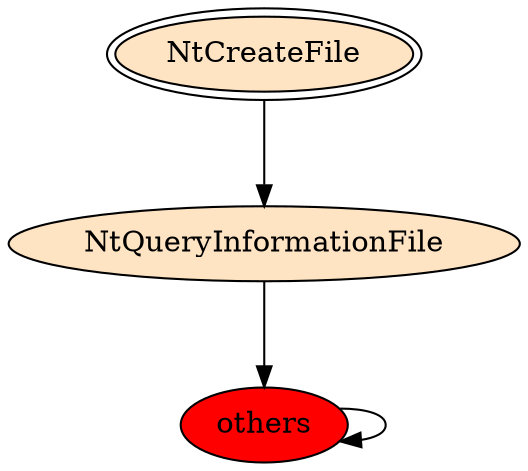digraph "./REPORTS/6131/API_PER_CATEGORY/GetFileInformationByHandle.exe_4072_Files and I_O (Local file system)_API_per_Category_Transition_Matrix" {
	NtCreateFile [label=NtCreateFile fillcolor=bisque peripheries=2 style=filled]
	NtQueryInformationFile [label=NtQueryInformationFile fillcolor=bisque style=filled]
	NtCreateFile -> NtQueryInformationFile [label=1.0 fontcolor=white]
	others [label=others fillcolor=red style=filled]
	NtQueryInformationFile -> others [label=1.0 fontcolor=white]
	others -> others [label=1.0 fontcolor=white]
}
